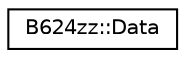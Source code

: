 digraph "Graphical Class Hierarchy"
{
  edge [fontname="Helvetica",fontsize="10",labelfontname="Helvetica",labelfontsize="10"];
  node [fontname="Helvetica",fontsize="10",shape=record];
  rankdir="LR";
  Node0 [label="B624zz::Data",height=0.2,width=0.4,color="black", fillcolor="white", style="filled",URL="$structB624zz_1_1Data.html"];
}
